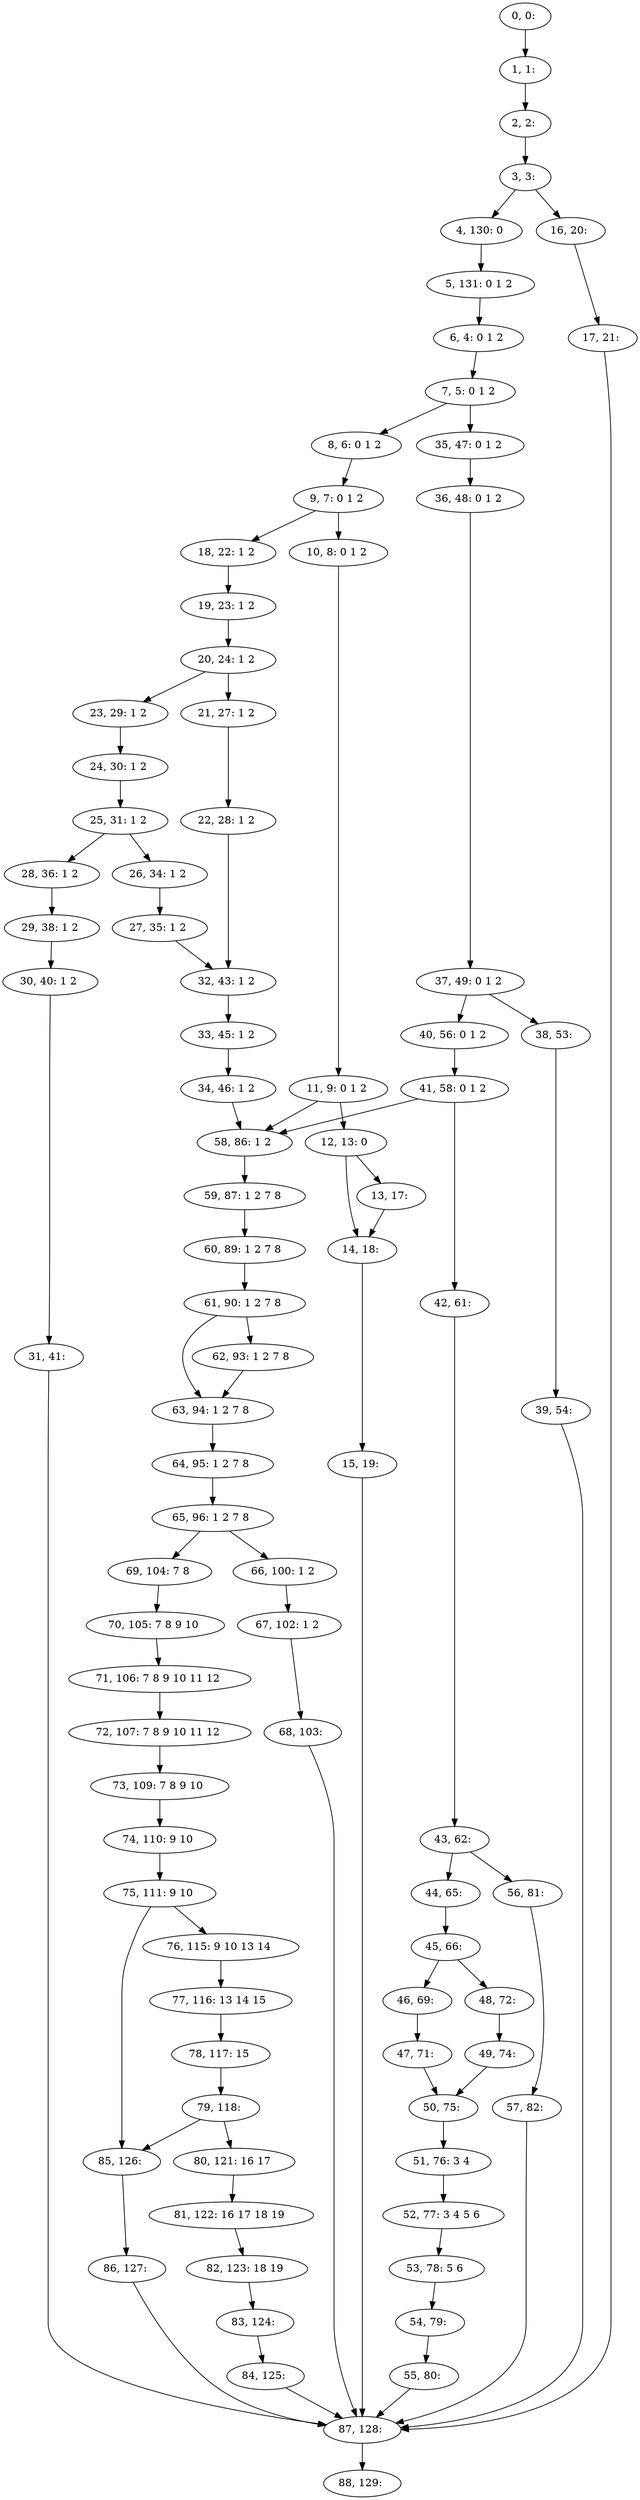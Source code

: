 digraph G {
0[label="0, 0: "];
1[label="1, 1: "];
2[label="2, 2: "];
3[label="3, 3: "];
4[label="4, 130: 0 "];
5[label="5, 131: 0 1 2 "];
6[label="6, 4: 0 1 2 "];
7[label="7, 5: 0 1 2 "];
8[label="8, 6: 0 1 2 "];
9[label="9, 7: 0 1 2 "];
10[label="10, 8: 0 1 2 "];
11[label="11, 9: 0 1 2 "];
12[label="12, 13: 0 "];
13[label="13, 17: "];
14[label="14, 18: "];
15[label="15, 19: "];
16[label="16, 20: "];
17[label="17, 21: "];
18[label="18, 22: 1 2 "];
19[label="19, 23: 1 2 "];
20[label="20, 24: 1 2 "];
21[label="21, 27: 1 2 "];
22[label="22, 28: 1 2 "];
23[label="23, 29: 1 2 "];
24[label="24, 30: 1 2 "];
25[label="25, 31: 1 2 "];
26[label="26, 34: 1 2 "];
27[label="27, 35: 1 2 "];
28[label="28, 36: 1 2 "];
29[label="29, 38: 1 2 "];
30[label="30, 40: 1 2 "];
31[label="31, 41: "];
32[label="32, 43: 1 2 "];
33[label="33, 45: 1 2 "];
34[label="34, 46: 1 2 "];
35[label="35, 47: 0 1 2 "];
36[label="36, 48: 0 1 2 "];
37[label="37, 49: 0 1 2 "];
38[label="38, 53: "];
39[label="39, 54: "];
40[label="40, 56: 0 1 2 "];
41[label="41, 58: 0 1 2 "];
42[label="42, 61: "];
43[label="43, 62: "];
44[label="44, 65: "];
45[label="45, 66: "];
46[label="46, 69: "];
47[label="47, 71: "];
48[label="48, 72: "];
49[label="49, 74: "];
50[label="50, 75: "];
51[label="51, 76: 3 4 "];
52[label="52, 77: 3 4 5 6 "];
53[label="53, 78: 5 6 "];
54[label="54, 79: "];
55[label="55, 80: "];
56[label="56, 81: "];
57[label="57, 82: "];
58[label="58, 86: 1 2 "];
59[label="59, 87: 1 2 7 8 "];
60[label="60, 89: 1 2 7 8 "];
61[label="61, 90: 1 2 7 8 "];
62[label="62, 93: 1 2 7 8 "];
63[label="63, 94: 1 2 7 8 "];
64[label="64, 95: 1 2 7 8 "];
65[label="65, 96: 1 2 7 8 "];
66[label="66, 100: 1 2 "];
67[label="67, 102: 1 2 "];
68[label="68, 103: "];
69[label="69, 104: 7 8 "];
70[label="70, 105: 7 8 9 10 "];
71[label="71, 106: 7 8 9 10 11 12 "];
72[label="72, 107: 7 8 9 10 11 12 "];
73[label="73, 109: 7 8 9 10 "];
74[label="74, 110: 9 10 "];
75[label="75, 111: 9 10 "];
76[label="76, 115: 9 10 13 14 "];
77[label="77, 116: 13 14 15 "];
78[label="78, 117: 15 "];
79[label="79, 118: "];
80[label="80, 121: 16 17 "];
81[label="81, 122: 16 17 18 19 "];
82[label="82, 123: 18 19 "];
83[label="83, 124: "];
84[label="84, 125: "];
85[label="85, 126: "];
86[label="86, 127: "];
87[label="87, 128: "];
88[label="88, 129: "];
0->1 ;
1->2 ;
2->3 ;
3->4 ;
3->16 ;
4->5 ;
5->6 ;
6->7 ;
7->8 ;
7->35 ;
8->9 ;
9->10 ;
9->18 ;
10->11 ;
11->12 ;
11->58 ;
12->13 ;
12->14 ;
13->14 ;
14->15 ;
15->87 ;
16->17 ;
17->87 ;
18->19 ;
19->20 ;
20->21 ;
20->23 ;
21->22 ;
22->32 ;
23->24 ;
24->25 ;
25->26 ;
25->28 ;
26->27 ;
27->32 ;
28->29 ;
29->30 ;
30->31 ;
31->87 ;
32->33 ;
33->34 ;
34->58 ;
35->36 ;
36->37 ;
37->38 ;
37->40 ;
38->39 ;
39->87 ;
40->41 ;
41->42 ;
41->58 ;
42->43 ;
43->44 ;
43->56 ;
44->45 ;
45->46 ;
45->48 ;
46->47 ;
47->50 ;
48->49 ;
49->50 ;
50->51 ;
51->52 ;
52->53 ;
53->54 ;
54->55 ;
55->87 ;
56->57 ;
57->87 ;
58->59 ;
59->60 ;
60->61 ;
61->62 ;
61->63 ;
62->63 ;
63->64 ;
64->65 ;
65->66 ;
65->69 ;
66->67 ;
67->68 ;
68->87 ;
69->70 ;
70->71 ;
71->72 ;
72->73 ;
73->74 ;
74->75 ;
75->76 ;
75->85 ;
76->77 ;
77->78 ;
78->79 ;
79->80 ;
79->85 ;
80->81 ;
81->82 ;
82->83 ;
83->84 ;
84->87 ;
85->86 ;
86->87 ;
87->88 ;
}
